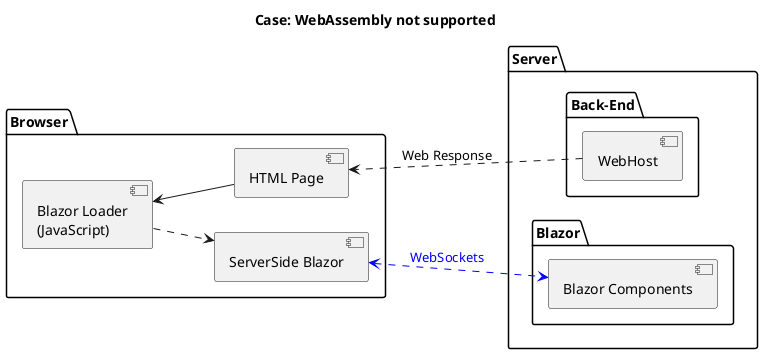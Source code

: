 @startuml

title Case: WebAssembly not supported

skinparam componentStyle uml2
left to right direction

package "Server" {

    package "Blazor" {
        component "Blazor Components" as BlazorComponents
    }

    package "Back-End" as BackEnd {
        component "WebHost" as Host
    }

}

package "Browser" as FrontEnd {

    component "HTML Page" as Html
    component "Blazor Loader\n(JavaScript)" as Loader
    component "ServerSide Blazor" as BlazorServer

}

Host .> Html : Web Response
Loader <-- Html

Loader ..> BlazorServer
BlazorServer <.[#blue].> BlazorComponents : <color blue>WebSockets</color>

@enduml
